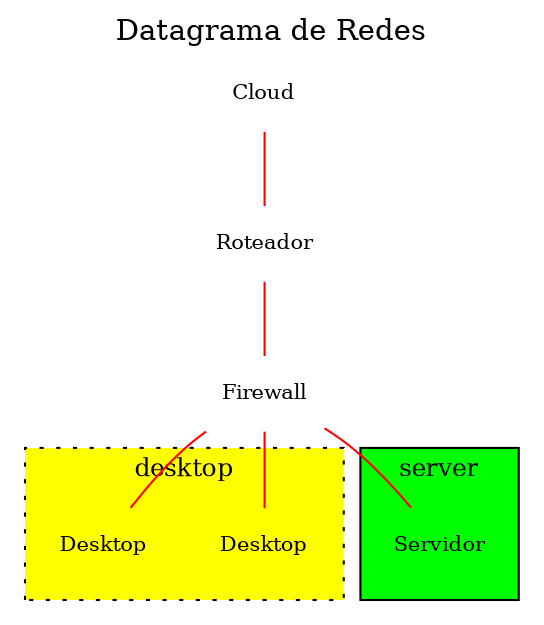 graph {
  label = "Datagrama de Redes"
  labelloc = t
  fontsize = 14

  node [shape=none color=black fontsize = 10 labelloc = c]
  edge [color=red]

  internet  [label = "Cloud" image = "img/cloud.png" fontsize = 10 labelloc = "c"]
  roteador  [label = "Roteador" image = "img/blue-router.png" fontsize = 10 labelloc = "c"]
  firewall  [label = "Firewall" image = "img/firewall.png" fontsize = 10 labelloc = "c"]
  desktop1  [label = "Desktop" image = "img/desktop.png" fontsize = 10 labelloc = "c"]
  desktop2  [label = "Desktop" image = "img/desktop.png" fontsize = 10 labelloc = "c"]
  server  [label = "Servidor" image = "img/network-server-generic.png" fontsize = 10 labelloc = "c"]

  internet -- roteador
  roteador -- firewall
  firewall -- desktop1
  firewall -- desktop2
  firewall -- server

  subgraph cluster_desktop{
    label = "desktop"
    labelloc = c
    fontsize = 12
    style = dotted;
    bgcolor = yellow;

    desktop1
    desktop2
  }

  subgraph cluster_server{
    label = "server"
    labelloc = c
    fontsize = 12
    style = solid;
    bgcolor = green;

    server
  }
}
